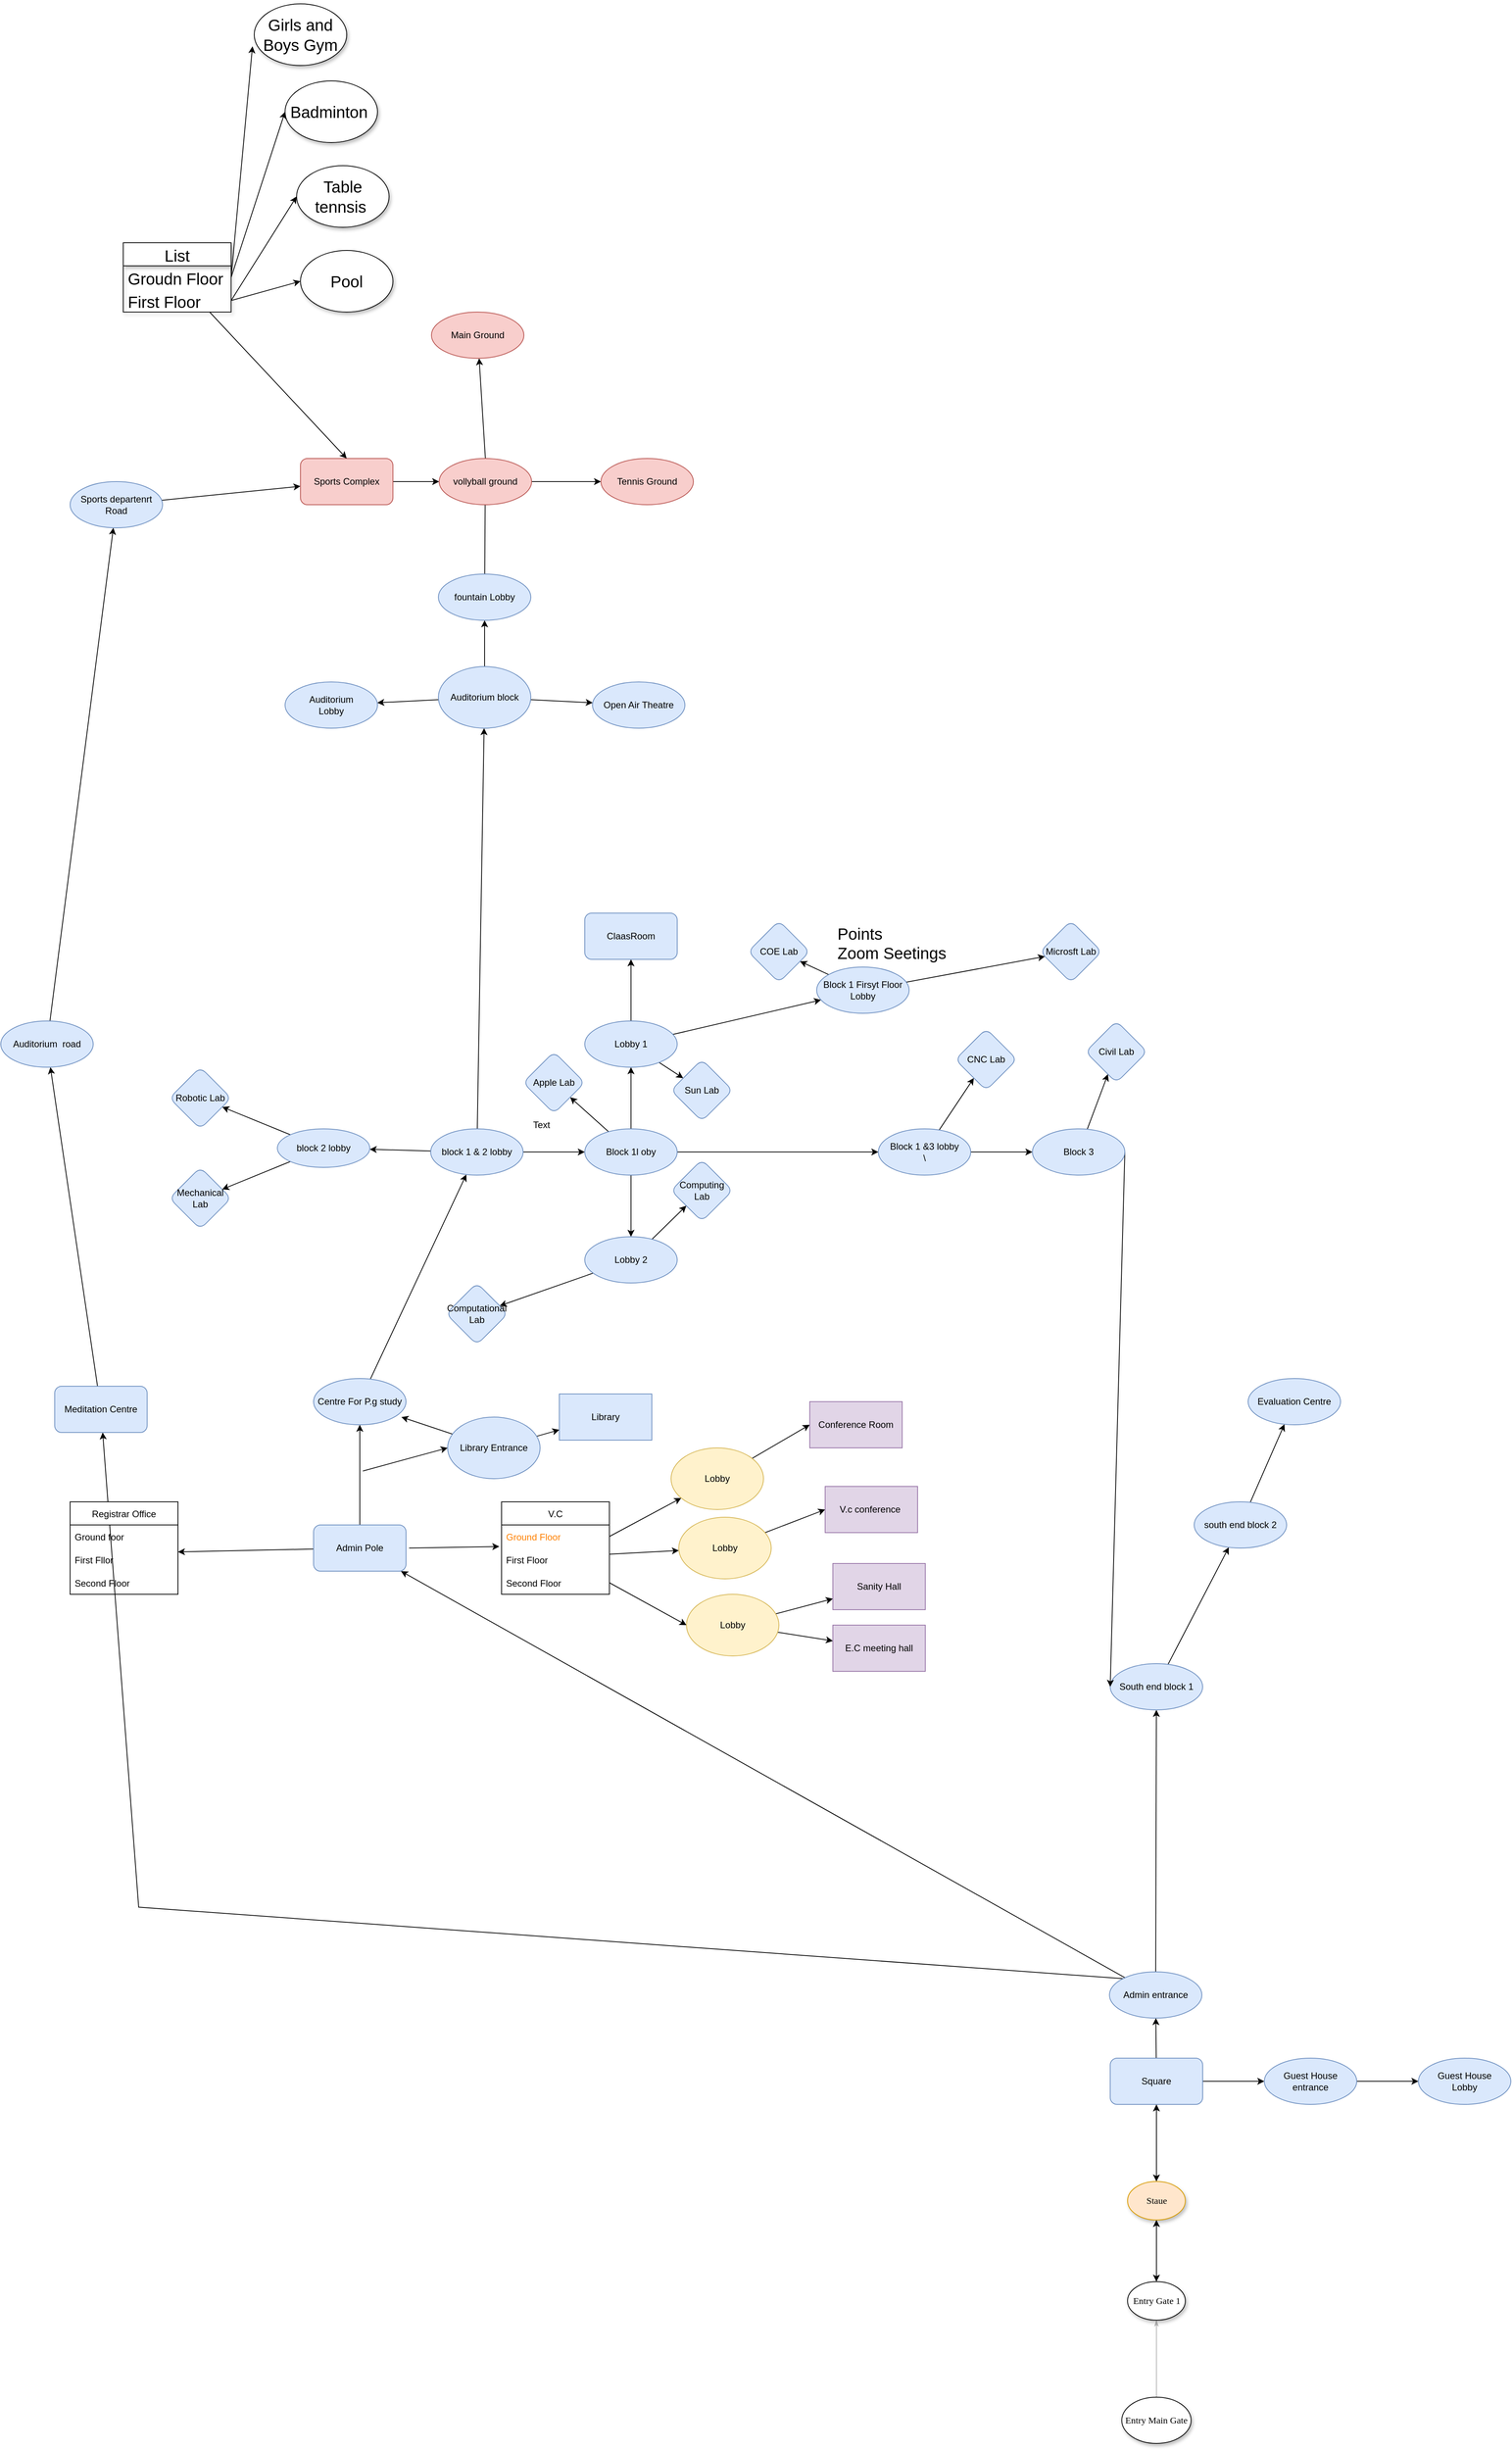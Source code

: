 <mxfile version="16.6.3" type="github">
  <diagram name="Page-1" id="42789a77-a242-8287-6e28-9cd8cfd52e62">
    <mxGraphModel dx="1276" dy="982" grid="1" gridSize="10" guides="1" tooltips="1" connect="1" arrows="1" fold="1" page="1" pageScale="1" pageWidth="4681" pageHeight="3300" background="none" math="0" shadow="0">
      <root>
        <mxCell id="0" />
        <mxCell id="1" parent="0" />
        <mxCell id="1ea317790d2ca983-12" style="edgeStyle=none;rounded=1;html=1;labelBackgroundColor=none;startArrow=none;startFill=0;startSize=5;endArrow=classicThin;endFill=1;endSize=5;jettySize=auto;orthogonalLoop=1;strokeColor=#B3B3B3;strokeWidth=1;fontFamily=Verdana;fontSize=12" parent="1" source="1ea317790d2ca983-1" target="1ea317790d2ca983-2" edge="1">
          <mxGeometry relative="1" as="geometry" />
        </mxCell>
        <mxCell id="1ea317790d2ca983-1" value="Entry Main Gate" style="ellipse;whiteSpace=wrap;html=1;rounded=0;shadow=1;comic=0;labelBackgroundColor=none;strokeWidth=1;fontFamily=Verdana;fontSize=12;align=center;" parent="1" vertex="1">
          <mxGeometry x="1536" y="3226" width="90" height="60" as="geometry" />
        </mxCell>
        <mxCell id="1ea317790d2ca983-2" value="&lt;span&gt;Entry Gate 1&lt;/span&gt;" style="ellipse;whiteSpace=wrap;html=1;rounded=0;shadow=1;comic=0;labelBackgroundColor=none;strokeWidth=1;fontFamily=Verdana;fontSize=12;align=center;" parent="1" vertex="1">
          <mxGeometry x="1543.5" y="3076" width="75" height="50" as="geometry" />
        </mxCell>
        <mxCell id="1ea317790d2ca983-6" value="&lt;span&gt;Staue&lt;/span&gt;" style="ellipse;whiteSpace=wrap;html=1;rounded=0;shadow=1;comic=0;labelBackgroundColor=none;strokeWidth=1;fontFamily=Verdana;fontSize=12;align=center;fillColor=#ffe6cc;strokeColor=#d79b00;" parent="1" vertex="1">
          <mxGeometry x="1543.5" y="2946" width="75" height="50" as="geometry" />
        </mxCell>
        <mxCell id="r8p-rTUP_P2dbKx-3tGq-9" value="" style="edgeStyle=none;rounded=0;orthogonalLoop=1;jettySize=auto;html=1;" edge="1" parent="1" source="r8p-rTUP_P2dbKx-3tGq-3" target="r8p-rTUP_P2dbKx-3tGq-8">
          <mxGeometry relative="1" as="geometry" />
        </mxCell>
        <mxCell id="r8p-rTUP_P2dbKx-3tGq-16" value="" style="edgeStyle=none;rounded=0;orthogonalLoop=1;jettySize=auto;html=1;" edge="1" parent="1" source="r8p-rTUP_P2dbKx-3tGq-3" target="r8p-rTUP_P2dbKx-3tGq-15">
          <mxGeometry relative="1" as="geometry" />
        </mxCell>
        <mxCell id="r8p-rTUP_P2dbKx-3tGq-3" value="Square" style="rounded=1;whiteSpace=wrap;html=1;fillColor=#dae8fc;strokeColor=#6c8ebf;" vertex="1" parent="1">
          <mxGeometry x="1521" y="2786" width="120" height="60" as="geometry" />
        </mxCell>
        <mxCell id="r8p-rTUP_P2dbKx-3tGq-11" value="" style="edgeStyle=none;rounded=0;orthogonalLoop=1;jettySize=auto;html=1;" edge="1" parent="1" source="r8p-rTUP_P2dbKx-3tGq-8" target="r8p-rTUP_P2dbKx-3tGq-10">
          <mxGeometry relative="1" as="geometry" />
        </mxCell>
        <mxCell id="r8p-rTUP_P2dbKx-3tGq-8" value="Guest House entrance" style="ellipse;whiteSpace=wrap;html=1;fillColor=#dae8fc;strokeColor=#6c8ebf;rounded=1;" vertex="1" parent="1">
          <mxGeometry x="1721" y="2786" width="120" height="60" as="geometry" />
        </mxCell>
        <mxCell id="r8p-rTUP_P2dbKx-3tGq-10" value="Guest House &lt;br&gt;Lobby" style="ellipse;whiteSpace=wrap;html=1;fillColor=#dae8fc;strokeColor=#6c8ebf;rounded=1;" vertex="1" parent="1">
          <mxGeometry x="1921" y="2786" width="120" height="60" as="geometry" />
        </mxCell>
        <mxCell id="r8p-rTUP_P2dbKx-3tGq-13" value="" style="endArrow=classic;startArrow=classic;html=1;rounded=0;entryX=0.5;entryY=1;entryDx=0;entryDy=0;exitX=0.5;exitY=0;exitDx=0;exitDy=0;" edge="1" parent="1" source="1ea317790d2ca983-6" target="r8p-rTUP_P2dbKx-3tGq-3">
          <mxGeometry width="50" height="50" relative="1" as="geometry">
            <mxPoint x="1626" y="3126" as="sourcePoint" />
            <mxPoint x="1676" y="3076" as="targetPoint" />
          </mxGeometry>
        </mxCell>
        <mxCell id="r8p-rTUP_P2dbKx-3tGq-14" value="" style="endArrow=classic;startArrow=classic;html=1;rounded=0;exitX=0.5;exitY=0;exitDx=0;exitDy=0;entryX=0.5;entryY=1;entryDx=0;entryDy=0;" edge="1" parent="1" source="1ea317790d2ca983-2" target="1ea317790d2ca983-6">
          <mxGeometry width="50" height="50" relative="1" as="geometry">
            <mxPoint x="1626" y="3236" as="sourcePoint" />
            <mxPoint x="1676" y="3186" as="targetPoint" />
          </mxGeometry>
        </mxCell>
        <mxCell id="r8p-rTUP_P2dbKx-3tGq-18" value="" style="edgeStyle=none;rounded=0;orthogonalLoop=1;jettySize=auto;html=1;" edge="1" parent="1" source="r8p-rTUP_P2dbKx-3tGq-15" target="r8p-rTUP_P2dbKx-3tGq-17">
          <mxGeometry relative="1" as="geometry" />
        </mxCell>
        <mxCell id="r8p-rTUP_P2dbKx-3tGq-82" value="" style="edgeStyle=none;rounded=0;orthogonalLoop=1;jettySize=auto;html=1;fontSize=21;fontColor=#000000;exitX=0;exitY=0;exitDx=0;exitDy=0;" edge="1" parent="1" source="r8p-rTUP_P2dbKx-3tGq-15" target="r8p-rTUP_P2dbKx-3tGq-81">
          <mxGeometry relative="1" as="geometry">
            <mxPoint x="519.435" y="2237.353" as="sourcePoint" />
            <Array as="points">
              <mxPoint x="260" y="2590" />
            </Array>
          </mxGeometry>
        </mxCell>
        <mxCell id="r8p-rTUP_P2dbKx-3tGq-107" value="" style="edgeStyle=none;rounded=0;orthogonalLoop=1;jettySize=auto;html=1;fontSize=21;fontColor=#000000;" edge="1" parent="1" source="r8p-rTUP_P2dbKx-3tGq-15" target="r8p-rTUP_P2dbKx-3tGq-106">
          <mxGeometry relative="1" as="geometry" />
        </mxCell>
        <mxCell id="r8p-rTUP_P2dbKx-3tGq-15" value="Admin entrance" style="ellipse;whiteSpace=wrap;html=1;fillColor=#dae8fc;strokeColor=#6c8ebf;rounded=1;" vertex="1" parent="1">
          <mxGeometry x="1520" y="2674" width="120" height="60" as="geometry" />
        </mxCell>
        <mxCell id="r8p-rTUP_P2dbKx-3tGq-52" style="edgeStyle=none;rounded=0;orthogonalLoop=1;jettySize=auto;html=1;entryX=1;entryY=0.167;entryDx=0;entryDy=0;entryPerimeter=0;fontColor=#000000;" edge="1" parent="1" source="r8p-rTUP_P2dbKx-3tGq-17" target="r8p-rTUP_P2dbKx-3tGq-32">
          <mxGeometry relative="1" as="geometry" />
        </mxCell>
        <mxCell id="r8p-rTUP_P2dbKx-3tGq-55" value="" style="edgeStyle=none;rounded=0;orthogonalLoop=1;jettySize=auto;html=1;fontColor=#000000;" edge="1" parent="1" source="r8p-rTUP_P2dbKx-3tGq-17" target="r8p-rTUP_P2dbKx-3tGq-54">
          <mxGeometry relative="1" as="geometry" />
        </mxCell>
        <mxCell id="r8p-rTUP_P2dbKx-3tGq-69" style="edgeStyle=none;rounded=0;orthogonalLoop=1;jettySize=auto;html=1;entryX=0;entryY=0.5;entryDx=0;entryDy=0;fontColor=#000000;" edge="1" parent="1" target="r8p-rTUP_P2dbKx-3tGq-68">
          <mxGeometry relative="1" as="geometry">
            <mxPoint x="551" y="2024" as="sourcePoint" />
          </mxGeometry>
        </mxCell>
        <mxCell id="r8p-rTUP_P2dbKx-3tGq-17" value="Admin Pole" style="whiteSpace=wrap;html=1;fillColor=#dae8fc;strokeColor=#6c8ebf;rounded=1;" vertex="1" parent="1">
          <mxGeometry x="487" y="2094" width="120" height="60" as="geometry" />
        </mxCell>
        <mxCell id="r8p-rTUP_P2dbKx-3tGq-21" value="V.C" style="swimlane;fontStyle=0;childLayout=stackLayout;horizontal=1;startSize=30;horizontalStack=0;resizeParent=1;resizeParentMax=0;resizeLast=0;collapsible=1;marginBottom=0;" vertex="1" parent="1">
          <mxGeometry x="731" y="2064" width="140" height="120" as="geometry" />
        </mxCell>
        <mxCell id="r8p-rTUP_P2dbKx-3tGq-22" value="Ground Floor" style="text;strokeColor=none;fillColor=none;align=left;verticalAlign=middle;spacingLeft=4;spacingRight=4;overflow=hidden;points=[[0,0.5],[1,0.5]];portConstraint=eastwest;rotatable=0;fontColor=#FF8000;" vertex="1" parent="r8p-rTUP_P2dbKx-3tGq-21">
          <mxGeometry y="30" width="140" height="30" as="geometry" />
        </mxCell>
        <mxCell id="r8p-rTUP_P2dbKx-3tGq-23" value="First Floor" style="text;strokeColor=none;fillColor=none;align=left;verticalAlign=middle;spacingLeft=4;spacingRight=4;overflow=hidden;points=[[0,0.5],[1,0.5]];portConstraint=eastwest;rotatable=0;" vertex="1" parent="r8p-rTUP_P2dbKx-3tGq-21">
          <mxGeometry y="60" width="140" height="30" as="geometry" />
        </mxCell>
        <mxCell id="r8p-rTUP_P2dbKx-3tGq-24" value="Second Floor" style="text;strokeColor=none;fillColor=none;align=left;verticalAlign=middle;spacingLeft=4;spacingRight=4;overflow=hidden;points=[[0,0.5],[1,0.5]];portConstraint=eastwest;rotatable=0;" vertex="1" parent="r8p-rTUP_P2dbKx-3tGq-21">
          <mxGeometry y="90" width="140" height="30" as="geometry" />
        </mxCell>
        <mxCell id="r8p-rTUP_P2dbKx-3tGq-25" value="" style="endArrow=classic;html=1;rounded=0;entryX=-0.021;entryY=-0.067;entryDx=0;entryDy=0;entryPerimeter=0;" edge="1" parent="1" target="r8p-rTUP_P2dbKx-3tGq-23">
          <mxGeometry width="50" height="50" relative="1" as="geometry">
            <mxPoint x="611" y="2124" as="sourcePoint" />
            <mxPoint x="721" y="2124" as="targetPoint" />
          </mxGeometry>
        </mxCell>
        <mxCell id="r8p-rTUP_P2dbKx-3tGq-30" value="Registrar Office" style="swimlane;fontStyle=0;childLayout=stackLayout;horizontal=1;startSize=30;horizontalStack=0;resizeParent=1;resizeParentMax=0;resizeLast=0;collapsible=1;marginBottom=0;" vertex="1" parent="1">
          <mxGeometry x="171" y="2064" width="140" height="120" as="geometry" />
        </mxCell>
        <mxCell id="r8p-rTUP_P2dbKx-3tGq-31" value="Ground foor" style="text;strokeColor=none;fillColor=none;align=left;verticalAlign=middle;spacingLeft=4;spacingRight=4;overflow=hidden;points=[[0,0.5],[1,0.5]];portConstraint=eastwest;rotatable=0;" vertex="1" parent="r8p-rTUP_P2dbKx-3tGq-30">
          <mxGeometry y="30" width="140" height="30" as="geometry" />
        </mxCell>
        <mxCell id="r8p-rTUP_P2dbKx-3tGq-32" value="First Fllor" style="text;strokeColor=none;fillColor=none;align=left;verticalAlign=middle;spacingLeft=4;spacingRight=4;overflow=hidden;points=[[0,0.5],[1,0.5]];portConstraint=eastwest;rotatable=0;" vertex="1" parent="r8p-rTUP_P2dbKx-3tGq-30">
          <mxGeometry y="60" width="140" height="30" as="geometry" />
        </mxCell>
        <mxCell id="r8p-rTUP_P2dbKx-3tGq-33" value="Second Floor" style="text;strokeColor=none;fillColor=none;align=left;verticalAlign=middle;spacingLeft=4;spacingRight=4;overflow=hidden;points=[[0,0.5],[1,0.5]];portConstraint=eastwest;rotatable=0;" vertex="1" parent="r8p-rTUP_P2dbKx-3tGq-30">
          <mxGeometry y="90" width="140" height="30" as="geometry" />
        </mxCell>
        <mxCell id="r8p-rTUP_P2dbKx-3tGq-37" style="edgeStyle=none;rounded=0;orthogonalLoop=1;jettySize=auto;html=1;fontColor=#FF8000;exitX=1;exitY=0.5;exitDx=0;exitDy=0;" edge="1" parent="1" source="r8p-rTUP_P2dbKx-3tGq-22" target="r8p-rTUP_P2dbKx-3tGq-38">
          <mxGeometry relative="1" as="geometry">
            <mxPoint x="981" y="2104" as="targetPoint" />
          </mxGeometry>
        </mxCell>
        <mxCell id="r8p-rTUP_P2dbKx-3tGq-49" value="" style="edgeStyle=none;rounded=0;orthogonalLoop=1;jettySize=auto;html=1;fontColor=#000000;entryX=0;entryY=0.5;entryDx=0;entryDy=0;" edge="1" parent="1" source="r8p-rTUP_P2dbKx-3tGq-38" target="r8p-rTUP_P2dbKx-3tGq-48">
          <mxGeometry relative="1" as="geometry" />
        </mxCell>
        <mxCell id="r8p-rTUP_P2dbKx-3tGq-38" value="&lt;font color=&quot;#000000&quot;&gt;Lobby&lt;/font&gt;" style="ellipse;whiteSpace=wrap;html=1;fillColor=#fff2cc;strokeColor=#d6b656;" vertex="1" parent="1">
          <mxGeometry x="951" y="1994" width="120" height="80" as="geometry" />
        </mxCell>
        <mxCell id="r8p-rTUP_P2dbKx-3tGq-39" style="edgeStyle=none;rounded=0;orthogonalLoop=1;jettySize=auto;html=1;fontColor=#FF8000;exitX=1;exitY=0.267;exitDx=0;exitDy=0;exitPerimeter=0;" edge="1" parent="1" source="r8p-rTUP_P2dbKx-3tGq-23" target="r8p-rTUP_P2dbKx-3tGq-40">
          <mxGeometry relative="1" as="geometry">
            <mxPoint x="961" y="2132" as="targetPoint" />
          </mxGeometry>
        </mxCell>
        <mxCell id="r8p-rTUP_P2dbKx-3tGq-51" value="" style="edgeStyle=none;rounded=0;orthogonalLoop=1;jettySize=auto;html=1;fontColor=#000000;entryX=0;entryY=0.5;entryDx=0;entryDy=0;" edge="1" parent="1" source="r8p-rTUP_P2dbKx-3tGq-40" target="r8p-rTUP_P2dbKx-3tGq-50">
          <mxGeometry relative="1" as="geometry" />
        </mxCell>
        <mxCell id="r8p-rTUP_P2dbKx-3tGq-40" value="Lobby" style="ellipse;whiteSpace=wrap;html=1;fillColor=#fff2cc;strokeColor=#d6b656;" vertex="1" parent="1">
          <mxGeometry x="961" y="2084" width="120" height="80" as="geometry" />
        </mxCell>
        <mxCell id="r8p-rTUP_P2dbKx-3tGq-41" style="edgeStyle=none;rounded=0;orthogonalLoop=1;jettySize=auto;html=1;fontColor=#000000;exitX=1;exitY=0.5;exitDx=0;exitDy=0;entryX=0;entryY=0.5;entryDx=0;entryDy=0;" edge="1" parent="1" source="r8p-rTUP_P2dbKx-3tGq-24" target="r8p-rTUP_P2dbKx-3tGq-42">
          <mxGeometry relative="1" as="geometry">
            <mxPoint x="961" y="2224" as="targetPoint" />
          </mxGeometry>
        </mxCell>
        <mxCell id="r8p-rTUP_P2dbKx-3tGq-43" style="edgeStyle=none;rounded=0;orthogonalLoop=1;jettySize=auto;html=1;fontColor=#000000;" edge="1" parent="1" source="r8p-rTUP_P2dbKx-3tGq-42">
          <mxGeometry relative="1" as="geometry">
            <mxPoint x="971" y="2224" as="targetPoint" />
          </mxGeometry>
        </mxCell>
        <mxCell id="r8p-rTUP_P2dbKx-3tGq-45" value="" style="edgeStyle=none;rounded=0;orthogonalLoop=1;jettySize=auto;html=1;fontColor=#000000;" edge="1" parent="1" source="r8p-rTUP_P2dbKx-3tGq-42" target="r8p-rTUP_P2dbKx-3tGq-44">
          <mxGeometry relative="1" as="geometry" />
        </mxCell>
        <mxCell id="r8p-rTUP_P2dbKx-3tGq-47" value="" style="edgeStyle=none;rounded=0;orthogonalLoop=1;jettySize=auto;html=1;fontColor=#000000;" edge="1" parent="1" source="r8p-rTUP_P2dbKx-3tGq-42" target="r8p-rTUP_P2dbKx-3tGq-46">
          <mxGeometry relative="1" as="geometry" />
        </mxCell>
        <mxCell id="r8p-rTUP_P2dbKx-3tGq-42" value="Lobby" style="ellipse;whiteSpace=wrap;html=1;fillColor=#fff2cc;strokeColor=#d6b656;" vertex="1" parent="1">
          <mxGeometry x="971" y="2184" width="120" height="80" as="geometry" />
        </mxCell>
        <mxCell id="r8p-rTUP_P2dbKx-3tGq-44" value="Sanity Hall" style="whiteSpace=wrap;html=1;fillColor=#e1d5e7;strokeColor=#9673a6;" vertex="1" parent="1">
          <mxGeometry x="1161" y="2144" width="120" height="60" as="geometry" />
        </mxCell>
        <mxCell id="r8p-rTUP_P2dbKx-3tGq-46" value="E.C meeting hall" style="whiteSpace=wrap;html=1;fillColor=#e1d5e7;strokeColor=#9673a6;" vertex="1" parent="1">
          <mxGeometry x="1161" y="2224" width="120" height="60" as="geometry" />
        </mxCell>
        <mxCell id="r8p-rTUP_P2dbKx-3tGq-48" value="&lt;font color=&quot;#000000&quot;&gt;Conference Room&lt;/font&gt;" style="whiteSpace=wrap;html=1;fillColor=#e1d5e7;strokeColor=#9673a6;" vertex="1" parent="1">
          <mxGeometry x="1131" y="1934" width="120" height="60" as="geometry" />
        </mxCell>
        <mxCell id="r8p-rTUP_P2dbKx-3tGq-50" value="V.c conference&amp;nbsp;" style="whiteSpace=wrap;html=1;fillColor=#e1d5e7;strokeColor=#9673a6;" vertex="1" parent="1">
          <mxGeometry x="1151" y="2044" width="120" height="60" as="geometry" />
        </mxCell>
        <mxCell id="r8p-rTUP_P2dbKx-3tGq-57" value="" style="edgeStyle=none;rounded=0;orthogonalLoop=1;jettySize=auto;html=1;fontColor=#000000;" edge="1" parent="1" source="r8p-rTUP_P2dbKx-3tGq-54" target="r8p-rTUP_P2dbKx-3tGq-56">
          <mxGeometry relative="1" as="geometry" />
        </mxCell>
        <mxCell id="r8p-rTUP_P2dbKx-3tGq-54" value="Centre For P.g study" style="ellipse;whiteSpace=wrap;html=1;fillColor=#dae8fc;strokeColor=#6c8ebf;rounded=1;" vertex="1" parent="1">
          <mxGeometry x="487" y="1904" width="120" height="60" as="geometry" />
        </mxCell>
        <mxCell id="r8p-rTUP_P2dbKx-3tGq-59" value="" style="edgeStyle=none;rounded=0;orthogonalLoop=1;jettySize=auto;html=1;fontColor=#000000;" edge="1" parent="1" source="r8p-rTUP_P2dbKx-3tGq-56" target="r8p-rTUP_P2dbKx-3tGq-58">
          <mxGeometry relative="1" as="geometry" />
        </mxCell>
        <mxCell id="r8p-rTUP_P2dbKx-3tGq-61" value="" style="edgeStyle=none;rounded=0;orthogonalLoop=1;jettySize=auto;html=1;fontColor=#000000;" edge="1" parent="1" source="r8p-rTUP_P2dbKx-3tGq-56" target="r8p-rTUP_P2dbKx-3tGq-60">
          <mxGeometry relative="1" as="geometry" />
        </mxCell>
        <mxCell id="r8p-rTUP_P2dbKx-3tGq-78" value="" style="edgeStyle=none;rounded=0;orthogonalLoop=1;jettySize=auto;html=1;fontSize=21;fontColor=#000000;" edge="1" parent="1" source="r8p-rTUP_P2dbKx-3tGq-56" target="r8p-rTUP_P2dbKx-3tGq-77">
          <mxGeometry relative="1" as="geometry" />
        </mxCell>
        <mxCell id="r8p-rTUP_P2dbKx-3tGq-56" value="block 1 &amp;amp; 2 lobby" style="ellipse;whiteSpace=wrap;html=1;fillColor=#dae8fc;strokeColor=#6c8ebf;rounded=1;" vertex="1" parent="1">
          <mxGeometry x="639" y="1580" width="120" height="60" as="geometry" />
        </mxCell>
        <mxCell id="r8p-rTUP_P2dbKx-3tGq-63" value="" style="edgeStyle=none;rounded=0;orthogonalLoop=1;jettySize=auto;html=1;fontColor=#000000;" edge="1" parent="1" source="r8p-rTUP_P2dbKx-3tGq-58" target="r8p-rTUP_P2dbKx-3tGq-62">
          <mxGeometry relative="1" as="geometry" />
        </mxCell>
        <mxCell id="r8p-rTUP_P2dbKx-3tGq-65" value="" style="edgeStyle=none;rounded=0;orthogonalLoop=1;jettySize=auto;html=1;fontColor=#000000;" edge="1" parent="1" source="r8p-rTUP_P2dbKx-3tGq-58" target="r8p-rTUP_P2dbKx-3tGq-64">
          <mxGeometry relative="1" as="geometry" />
        </mxCell>
        <mxCell id="r8p-rTUP_P2dbKx-3tGq-67" value="" style="edgeStyle=none;rounded=0;orthogonalLoop=1;jettySize=auto;html=1;fontColor=#000000;" edge="1" parent="1" source="r8p-rTUP_P2dbKx-3tGq-58" target="r8p-rTUP_P2dbKx-3tGq-66">
          <mxGeometry relative="1" as="geometry" />
        </mxCell>
        <mxCell id="r8p-rTUP_P2dbKx-3tGq-58" value="Auditorium block" style="ellipse;whiteSpace=wrap;html=1;fillColor=#dae8fc;strokeColor=#6c8ebf;rounded=1;" vertex="1" parent="1">
          <mxGeometry x="649" y="980" width="120" height="80" as="geometry" />
        </mxCell>
        <mxCell id="r8p-rTUP_P2dbKx-3tGq-119" value="" style="edgeStyle=none;rounded=0;orthogonalLoop=1;jettySize=auto;html=1;fontSize=21;fontColor=#000000;" edge="1" parent="1" source="r8p-rTUP_P2dbKx-3tGq-60" target="r8p-rTUP_P2dbKx-3tGq-118">
          <mxGeometry relative="1" as="geometry" />
        </mxCell>
        <mxCell id="r8p-rTUP_P2dbKx-3tGq-144" value="" style="edgeStyle=none;rounded=0;orthogonalLoop=1;jettySize=auto;html=1;fontSize=21;fontColor=#000000;" edge="1" parent="1" source="r8p-rTUP_P2dbKx-3tGq-60" target="r8p-rTUP_P2dbKx-3tGq-143">
          <mxGeometry relative="1" as="geometry" />
        </mxCell>
        <mxCell id="r8p-rTUP_P2dbKx-3tGq-146" value="" style="edgeStyle=none;rounded=0;orthogonalLoop=1;jettySize=auto;html=1;fontSize=21;fontColor=#000000;" edge="1" parent="1" source="r8p-rTUP_P2dbKx-3tGq-60" target="r8p-rTUP_P2dbKx-3tGq-145">
          <mxGeometry relative="1" as="geometry" />
        </mxCell>
        <mxCell id="r8p-rTUP_P2dbKx-3tGq-148" value="" style="edgeStyle=none;rounded=0;orthogonalLoop=1;jettySize=auto;html=1;fontSize=21;fontColor=#000000;" edge="1" parent="1" source="r8p-rTUP_P2dbKx-3tGq-60" target="r8p-rTUP_P2dbKx-3tGq-147">
          <mxGeometry relative="1" as="geometry" />
        </mxCell>
        <mxCell id="r8p-rTUP_P2dbKx-3tGq-60" value="Block 1l oby" style="ellipse;whiteSpace=wrap;html=1;fillColor=#dae8fc;strokeColor=#6c8ebf;rounded=1;" vertex="1" parent="1">
          <mxGeometry x="839" y="1580" width="120" height="60" as="geometry" />
        </mxCell>
        <mxCell id="r8p-rTUP_P2dbKx-3tGq-117" style="edgeStyle=none;rounded=0;orthogonalLoop=1;jettySize=auto;html=1;fontSize=21;fontColor=#000000;" edge="1" parent="1" source="r8p-rTUP_P2dbKx-3tGq-62">
          <mxGeometry relative="1" as="geometry">
            <mxPoint x="710" y="720" as="targetPoint" />
          </mxGeometry>
        </mxCell>
        <mxCell id="r8p-rTUP_P2dbKx-3tGq-62" value="fountain Lobby" style="ellipse;whiteSpace=wrap;html=1;fillColor=#dae8fc;strokeColor=#6c8ebf;rounded=1;" vertex="1" parent="1">
          <mxGeometry x="649" y="860" width="120" height="60" as="geometry" />
        </mxCell>
        <mxCell id="r8p-rTUP_P2dbKx-3tGq-64" value="Open Air Theatre" style="ellipse;whiteSpace=wrap;html=1;fillColor=#dae8fc;strokeColor=#6c8ebf;rounded=1;" vertex="1" parent="1">
          <mxGeometry x="849" y="1000" width="120" height="60" as="geometry" />
        </mxCell>
        <mxCell id="r8p-rTUP_P2dbKx-3tGq-66" value="Auditorium&lt;br&gt;Lobby" style="ellipse;whiteSpace=wrap;html=1;fillColor=#dae8fc;strokeColor=#6c8ebf;rounded=1;" vertex="1" parent="1">
          <mxGeometry x="450" y="1000" width="120" height="60" as="geometry" />
        </mxCell>
        <mxCell id="r8p-rTUP_P2dbKx-3tGq-70" style="edgeStyle=none;rounded=0;orthogonalLoop=1;jettySize=auto;html=1;fontColor=#000000;" edge="1" parent="1" source="r8p-rTUP_P2dbKx-3tGq-68">
          <mxGeometry relative="1" as="geometry">
            <mxPoint x="601" y="1954" as="targetPoint" />
          </mxGeometry>
        </mxCell>
        <mxCell id="r8p-rTUP_P2dbKx-3tGq-72" value="" style="edgeStyle=none;rounded=0;orthogonalLoop=1;jettySize=auto;html=1;fontColor=#000000;" edge="1" parent="1" source="r8p-rTUP_P2dbKx-3tGq-68" target="r8p-rTUP_P2dbKx-3tGq-71">
          <mxGeometry relative="1" as="geometry" />
        </mxCell>
        <mxCell id="r8p-rTUP_P2dbKx-3tGq-68" value="Library Entrance" style="ellipse;whiteSpace=wrap;html=1;fillColor=#dae8fc;strokeColor=#6c8ebf;" vertex="1" parent="1">
          <mxGeometry x="661" y="1954" width="120" height="80" as="geometry" />
        </mxCell>
        <mxCell id="r8p-rTUP_P2dbKx-3tGq-71" value="Library" style="whiteSpace=wrap;html=1;fillColor=#dae8fc;strokeColor=#6c8ebf;" vertex="1" parent="1">
          <mxGeometry x="806" y="1924" width="120" height="60" as="geometry" />
        </mxCell>
        <mxCell id="r8p-rTUP_P2dbKx-3tGq-73" value="Text" style="text;html=1;strokeColor=none;fillColor=none;align=center;verticalAlign=middle;whiteSpace=wrap;rounded=0;fontColor=#000000;" vertex="1" parent="1">
          <mxGeometry x="753" y="1560" width="60" height="30" as="geometry" />
        </mxCell>
        <mxCell id="r8p-rTUP_P2dbKx-3tGq-76" value="Points&#xa;Zoom Seetings&#xa;" style="text;strokeColor=none;fillColor=none;align=left;verticalAlign=middle;spacingLeft=4;spacingRight=4;overflow=hidden;points=[[0,0.5],[1,0.5]];portConstraint=eastwest;rotatable=0;fontSize=21;fontColor=#000000;rounded=0;shadow=1;" vertex="1" parent="1">
          <mxGeometry x="1161" y="1250" width="260" height="200" as="geometry" />
        </mxCell>
        <mxCell id="r8p-rTUP_P2dbKx-3tGq-140" value="" style="edgeStyle=none;rounded=0;orthogonalLoop=1;jettySize=auto;html=1;fontSize=21;fontColor=#000000;" edge="1" parent="1" source="r8p-rTUP_P2dbKx-3tGq-77" target="r8p-rTUP_P2dbKx-3tGq-139">
          <mxGeometry relative="1" as="geometry" />
        </mxCell>
        <mxCell id="r8p-rTUP_P2dbKx-3tGq-142" value="" style="edgeStyle=none;rounded=0;orthogonalLoop=1;jettySize=auto;html=1;fontSize=21;fontColor=#000000;" edge="1" parent="1" source="r8p-rTUP_P2dbKx-3tGq-77" target="r8p-rTUP_P2dbKx-3tGq-141">
          <mxGeometry relative="1" as="geometry" />
        </mxCell>
        <mxCell id="r8p-rTUP_P2dbKx-3tGq-77" value="block 2 lobby" style="ellipse;whiteSpace=wrap;html=1;fillColor=#dae8fc;strokeColor=#6c8ebf;rounded=1;" vertex="1" parent="1">
          <mxGeometry x="440" y="1580" width="120" height="50" as="geometry" />
        </mxCell>
        <mxCell id="r8p-rTUP_P2dbKx-3tGq-84" value="" style="edgeStyle=none;rounded=0;orthogonalLoop=1;jettySize=auto;html=1;fontSize=21;fontColor=#000000;" edge="1" parent="1" source="r8p-rTUP_P2dbKx-3tGq-81" target="r8p-rTUP_P2dbKx-3tGq-83">
          <mxGeometry relative="1" as="geometry" />
        </mxCell>
        <mxCell id="r8p-rTUP_P2dbKx-3tGq-81" value="Meditation Centre" style="whiteSpace=wrap;html=1;fillColor=#dae8fc;strokeColor=#6c8ebf;rounded=1;" vertex="1" parent="1">
          <mxGeometry x="151" y="1914" width="120" height="60" as="geometry" />
        </mxCell>
        <mxCell id="r8p-rTUP_P2dbKx-3tGq-86" value="" style="edgeStyle=none;rounded=0;orthogonalLoop=1;jettySize=auto;html=1;fontSize=21;fontColor=#000000;" edge="1" parent="1" source="r8p-rTUP_P2dbKx-3tGq-83" target="r8p-rTUP_P2dbKx-3tGq-85">
          <mxGeometry relative="1" as="geometry" />
        </mxCell>
        <mxCell id="r8p-rTUP_P2dbKx-3tGq-83" value="Auditorium&amp;nbsp; road&lt;br&gt;" style="ellipse;whiteSpace=wrap;html=1;fillColor=#dae8fc;strokeColor=#6c8ebf;rounded=1;" vertex="1" parent="1">
          <mxGeometry x="81" y="1440" width="120" height="60" as="geometry" />
        </mxCell>
        <mxCell id="r8p-rTUP_P2dbKx-3tGq-88" value="" style="edgeStyle=none;rounded=0;orthogonalLoop=1;jettySize=auto;html=1;fontSize=21;fontColor=#000000;" edge="1" parent="1" source="r8p-rTUP_P2dbKx-3tGq-85" target="r8p-rTUP_P2dbKx-3tGq-87">
          <mxGeometry relative="1" as="geometry" />
        </mxCell>
        <mxCell id="r8p-rTUP_P2dbKx-3tGq-85" value="Sports departenrt Road" style="ellipse;whiteSpace=wrap;html=1;fillColor=#dae8fc;strokeColor=#6c8ebf;rounded=1;" vertex="1" parent="1">
          <mxGeometry x="171" y="740" width="120" height="60" as="geometry" />
        </mxCell>
        <mxCell id="r8p-rTUP_P2dbKx-3tGq-112" value="" style="edgeStyle=none;rounded=0;orthogonalLoop=1;jettySize=auto;html=1;fontSize=21;fontColor=#000000;exitX=0.5;exitY=0;exitDx=0;exitDy=0;" edge="1" parent="1" source="r8p-rTUP_P2dbKx-3tGq-113" target="r8p-rTUP_P2dbKx-3tGq-111">
          <mxGeometry relative="1" as="geometry" />
        </mxCell>
        <mxCell id="r8p-rTUP_P2dbKx-3tGq-114" value="" style="edgeStyle=none;rounded=0;orthogonalLoop=1;jettySize=auto;html=1;fontSize=21;fontColor=#000000;" edge="1" parent="1" source="r8p-rTUP_P2dbKx-3tGq-87" target="r8p-rTUP_P2dbKx-3tGq-113">
          <mxGeometry relative="1" as="geometry" />
        </mxCell>
        <mxCell id="r8p-rTUP_P2dbKx-3tGq-87" value="Sports Complex" style="whiteSpace=wrap;html=1;fillColor=#f8cecc;strokeColor=#b85450;rounded=1;" vertex="1" parent="1">
          <mxGeometry x="470" y="710" width="120" height="60" as="geometry" />
        </mxCell>
        <mxCell id="r8p-rTUP_P2dbKx-3tGq-93" style="edgeStyle=none;rounded=0;orthogonalLoop=1;jettySize=auto;html=1;fontSize=21;fontColor=#000000;entryX=0.5;entryY=0;entryDx=0;entryDy=0;" edge="1" parent="1" source="r8p-rTUP_P2dbKx-3tGq-89" target="r8p-rTUP_P2dbKx-3tGq-87">
          <mxGeometry relative="1" as="geometry">
            <mxPoint x="420" y="730" as="targetPoint" />
          </mxGeometry>
        </mxCell>
        <mxCell id="r8p-rTUP_P2dbKx-3tGq-89" value="List" style="swimlane;fontStyle=0;childLayout=stackLayout;horizontal=1;startSize=30;horizontalStack=0;resizeParent=1;resizeParentMax=0;resizeLast=0;collapsible=1;marginBottom=0;rounded=0;shadow=1;fontSize=21;fontColor=#000000;" vertex="1" parent="1">
          <mxGeometry x="240" y="430" width="140" height="90" as="geometry" />
        </mxCell>
        <mxCell id="r8p-rTUP_P2dbKx-3tGq-90" value="Groudn Floor" style="text;strokeColor=none;fillColor=none;align=left;verticalAlign=middle;spacingLeft=4;spacingRight=4;overflow=hidden;points=[[0,0.5],[1,0.5]];portConstraint=eastwest;rotatable=0;rounded=0;shadow=1;fontSize=21;fontColor=#000000;" vertex="1" parent="r8p-rTUP_P2dbKx-3tGq-89">
          <mxGeometry y="30" width="140" height="30" as="geometry" />
        </mxCell>
        <mxCell id="r8p-rTUP_P2dbKx-3tGq-91" value="First Floor" style="text;strokeColor=none;fillColor=none;align=left;verticalAlign=middle;spacingLeft=4;spacingRight=4;overflow=hidden;points=[[0,0.5],[1,0.5]];portConstraint=eastwest;rotatable=0;rounded=0;shadow=1;fontSize=21;fontColor=#000000;" vertex="1" parent="r8p-rTUP_P2dbKx-3tGq-89">
          <mxGeometry y="60" width="140" height="30" as="geometry" />
        </mxCell>
        <mxCell id="r8p-rTUP_P2dbKx-3tGq-95" value="Girls and Boys Gym" style="ellipse;whiteSpace=wrap;html=1;rounded=0;shadow=1;fontSize=21;fontColor=#000000;" vertex="1" parent="1">
          <mxGeometry x="410" y="120" width="120" height="80" as="geometry" />
        </mxCell>
        <mxCell id="r8p-rTUP_P2dbKx-3tGq-97" value="Badminton&amp;nbsp;" style="ellipse;whiteSpace=wrap;html=1;rounded=0;shadow=1;fontSize=21;fontColor=#000000;" vertex="1" parent="1">
          <mxGeometry x="450" y="220" width="120" height="80" as="geometry" />
        </mxCell>
        <mxCell id="r8p-rTUP_P2dbKx-3tGq-98" style="edgeStyle=none;rounded=0;orthogonalLoop=1;jettySize=auto;html=1;exitX=1;exitY=0.5;exitDx=0;exitDy=0;entryX=-0.019;entryY=0.689;entryDx=0;entryDy=0;entryPerimeter=0;fontSize=21;fontColor=#000000;" edge="1" parent="1" source="r8p-rTUP_P2dbKx-3tGq-90" target="r8p-rTUP_P2dbKx-3tGq-95">
          <mxGeometry relative="1" as="geometry" />
        </mxCell>
        <mxCell id="r8p-rTUP_P2dbKx-3tGq-99" style="edgeStyle=none;rounded=0;orthogonalLoop=1;jettySize=auto;html=1;exitX=1;exitY=0.5;exitDx=0;exitDy=0;entryX=0;entryY=0.5;entryDx=0;entryDy=0;fontSize=21;fontColor=#000000;" edge="1" parent="1" source="r8p-rTUP_P2dbKx-3tGq-90" target="r8p-rTUP_P2dbKx-3tGq-97">
          <mxGeometry relative="1" as="geometry" />
        </mxCell>
        <mxCell id="r8p-rTUP_P2dbKx-3tGq-100" value="Table tennsis&amp;nbsp;" style="ellipse;whiteSpace=wrap;html=1;rounded=0;shadow=1;fontSize=21;fontColor=#000000;" vertex="1" parent="1">
          <mxGeometry x="465" y="330" width="120" height="80" as="geometry" />
        </mxCell>
        <mxCell id="r8p-rTUP_P2dbKx-3tGq-101" style="edgeStyle=none;rounded=0;orthogonalLoop=1;jettySize=auto;html=1;entryX=0;entryY=0.5;entryDx=0;entryDy=0;fontSize=21;fontColor=#000000;" edge="1" parent="1" target="r8p-rTUP_P2dbKx-3tGq-100">
          <mxGeometry relative="1" as="geometry">
            <mxPoint x="380" y="505" as="sourcePoint" />
          </mxGeometry>
        </mxCell>
        <mxCell id="r8p-rTUP_P2dbKx-3tGq-102" value="Pool" style="ellipse;whiteSpace=wrap;html=1;rounded=0;shadow=1;fontSize=21;fontColor=#000000;" vertex="1" parent="1">
          <mxGeometry x="470" y="440" width="120" height="80" as="geometry" />
        </mxCell>
        <mxCell id="r8p-rTUP_P2dbKx-3tGq-103" style="edgeStyle=none;rounded=0;orthogonalLoop=1;jettySize=auto;html=1;exitX=1;exitY=0.5;exitDx=0;exitDy=0;entryX=0;entryY=0.5;entryDx=0;entryDy=0;fontSize=21;fontColor=#000000;" edge="1" parent="1" source="r8p-rTUP_P2dbKx-3tGq-91" target="r8p-rTUP_P2dbKx-3tGq-102">
          <mxGeometry relative="1" as="geometry" />
        </mxCell>
        <mxCell id="r8p-rTUP_P2dbKx-3tGq-109" value="" style="edgeStyle=none;rounded=0;orthogonalLoop=1;jettySize=auto;html=1;fontSize=21;fontColor=#000000;" edge="1" parent="1" source="r8p-rTUP_P2dbKx-3tGq-106" target="r8p-rTUP_P2dbKx-3tGq-108">
          <mxGeometry relative="1" as="geometry" />
        </mxCell>
        <mxCell id="r8p-rTUP_P2dbKx-3tGq-106" value="South end block 1" style="ellipse;whiteSpace=wrap;html=1;fillColor=#dae8fc;strokeColor=#6c8ebf;rounded=1;" vertex="1" parent="1">
          <mxGeometry x="1521" y="2274" width="120" height="60" as="geometry" />
        </mxCell>
        <mxCell id="r8p-rTUP_P2dbKx-3tGq-130" value="" style="edgeStyle=none;rounded=0;orthogonalLoop=1;jettySize=auto;html=1;fontSize=21;fontColor=#000000;" edge="1" parent="1" source="r8p-rTUP_P2dbKx-3tGq-108" target="r8p-rTUP_P2dbKx-3tGq-129">
          <mxGeometry relative="1" as="geometry" />
        </mxCell>
        <mxCell id="r8p-rTUP_P2dbKx-3tGq-108" value="south end block 2" style="ellipse;whiteSpace=wrap;html=1;fillColor=#dae8fc;strokeColor=#6c8ebf;rounded=1;" vertex="1" parent="1">
          <mxGeometry x="1630" y="2064" width="120" height="60" as="geometry" />
        </mxCell>
        <mxCell id="r8p-rTUP_P2dbKx-3tGq-111" value="Main Ground" style="ellipse;whiteSpace=wrap;html=1;fillColor=#f8cecc;strokeColor=#b85450;rounded=1;" vertex="1" parent="1">
          <mxGeometry x="640" y="520" width="120" height="60" as="geometry" />
        </mxCell>
        <mxCell id="r8p-rTUP_P2dbKx-3tGq-116" value="" style="edgeStyle=none;rounded=0;orthogonalLoop=1;jettySize=auto;html=1;fontSize=21;fontColor=#000000;" edge="1" parent="1" source="r8p-rTUP_P2dbKx-3tGq-113" target="r8p-rTUP_P2dbKx-3tGq-115">
          <mxGeometry relative="1" as="geometry" />
        </mxCell>
        <mxCell id="r8p-rTUP_P2dbKx-3tGq-113" value="vollyball ground" style="ellipse;whiteSpace=wrap;html=1;fillColor=#f8cecc;strokeColor=#b85450;rounded=1;" vertex="1" parent="1">
          <mxGeometry x="650" y="710" width="120" height="60" as="geometry" />
        </mxCell>
        <mxCell id="r8p-rTUP_P2dbKx-3tGq-115" value="Tennis Ground" style="ellipse;whiteSpace=wrap;html=1;fillColor=#f8cecc;strokeColor=#b85450;rounded=1;" vertex="1" parent="1">
          <mxGeometry x="860" y="710" width="120" height="60" as="geometry" />
        </mxCell>
        <mxCell id="r8p-rTUP_P2dbKx-3tGq-125" value="" style="edgeStyle=none;rounded=0;orthogonalLoop=1;jettySize=auto;html=1;fontSize=21;fontColor=#000000;" edge="1" parent="1" source="r8p-rTUP_P2dbKx-3tGq-118" target="r8p-rTUP_P2dbKx-3tGq-124">
          <mxGeometry relative="1" as="geometry" />
        </mxCell>
        <mxCell id="r8p-rTUP_P2dbKx-3tGq-128" value="" style="edgeStyle=none;rounded=0;orthogonalLoop=1;jettySize=auto;html=1;fontSize=21;fontColor=#000000;" edge="1" parent="1" source="r8p-rTUP_P2dbKx-3tGq-118" target="r8p-rTUP_P2dbKx-3tGq-127">
          <mxGeometry relative="1" as="geometry" />
        </mxCell>
        <mxCell id="r8p-rTUP_P2dbKx-3tGq-118" value="Block 1 &amp;amp;3 lobby&lt;br&gt;\" style="ellipse;whiteSpace=wrap;html=1;fillColor=#dae8fc;strokeColor=#6c8ebf;rounded=1;" vertex="1" parent="1">
          <mxGeometry x="1220" y="1580" width="120" height="60" as="geometry" />
        </mxCell>
        <mxCell id="r8p-rTUP_P2dbKx-3tGq-132" value="" style="edgeStyle=none;rounded=0;orthogonalLoop=1;jettySize=auto;html=1;fontSize=21;fontColor=#000000;" edge="1" parent="1" source="r8p-rTUP_P2dbKx-3tGq-124" target="r8p-rTUP_P2dbKx-3tGq-131">
          <mxGeometry relative="1" as="geometry" />
        </mxCell>
        <mxCell id="r8p-rTUP_P2dbKx-3tGq-133" style="edgeStyle=none;rounded=0;orthogonalLoop=1;jettySize=auto;html=1;exitX=1;exitY=0.5;exitDx=0;exitDy=0;entryX=0;entryY=0.5;entryDx=0;entryDy=0;fontSize=21;fontColor=#000000;" edge="1" parent="1" source="r8p-rTUP_P2dbKx-3tGq-124" target="r8p-rTUP_P2dbKx-3tGq-106">
          <mxGeometry relative="1" as="geometry" />
        </mxCell>
        <mxCell id="r8p-rTUP_P2dbKx-3tGq-124" value="Block 3" style="ellipse;whiteSpace=wrap;html=1;fillColor=#dae8fc;strokeColor=#6c8ebf;rounded=1;" vertex="1" parent="1">
          <mxGeometry x="1420" y="1580" width="120" height="60" as="geometry" />
        </mxCell>
        <mxCell id="r8p-rTUP_P2dbKx-3tGq-127" value="CNC Lab" style="rhombus;whiteSpace=wrap;html=1;fillColor=#dae8fc;strokeColor=#6c8ebf;rounded=1;" vertex="1" parent="1">
          <mxGeometry x="1320" y="1450" width="80" height="80" as="geometry" />
        </mxCell>
        <mxCell id="r8p-rTUP_P2dbKx-3tGq-129" value="Evaluation Centre" style="ellipse;whiteSpace=wrap;html=1;fillColor=#dae8fc;strokeColor=#6c8ebf;rounded=1;" vertex="1" parent="1">
          <mxGeometry x="1700" y="1904" width="120" height="60" as="geometry" />
        </mxCell>
        <mxCell id="r8p-rTUP_P2dbKx-3tGq-131" value="Civil Lab" style="rhombus;whiteSpace=wrap;html=1;fillColor=#dae8fc;strokeColor=#6c8ebf;rounded=1;" vertex="1" parent="1">
          <mxGeometry x="1489" y="1440" width="80" height="80" as="geometry" />
        </mxCell>
        <mxCell id="r8p-rTUP_P2dbKx-3tGq-139" value="Mechanical Lab" style="rhombus;whiteSpace=wrap;html=1;fillColor=#dae8fc;strokeColor=#6c8ebf;rounded=1;" vertex="1" parent="1">
          <mxGeometry x="300" y="1630" width="80" height="80" as="geometry" />
        </mxCell>
        <mxCell id="r8p-rTUP_P2dbKx-3tGq-141" value="Robotic Lab" style="rhombus;whiteSpace=wrap;html=1;fillColor=#dae8fc;strokeColor=#6c8ebf;rounded=1;" vertex="1" parent="1">
          <mxGeometry x="300" y="1500" width="80" height="80" as="geometry" />
        </mxCell>
        <mxCell id="r8p-rTUP_P2dbKx-3tGq-143" value="Apple Lab" style="rhombus;whiteSpace=wrap;html=1;fillColor=#dae8fc;strokeColor=#6c8ebf;rounded=1;" vertex="1" parent="1">
          <mxGeometry x="759" y="1480" width="80" height="80" as="geometry" />
        </mxCell>
        <mxCell id="r8p-rTUP_P2dbKx-3tGq-150" value="" style="edgeStyle=none;rounded=0;orthogonalLoop=1;jettySize=auto;html=1;fontSize=21;fontColor=#000000;" edge="1" parent="1" source="r8p-rTUP_P2dbKx-3tGq-145" target="r8p-rTUP_P2dbKx-3tGq-149">
          <mxGeometry relative="1" as="geometry" />
        </mxCell>
        <mxCell id="r8p-rTUP_P2dbKx-3tGq-155" value="" style="edgeStyle=none;rounded=0;orthogonalLoop=1;jettySize=auto;html=1;fontSize=21;fontColor=#000000;" edge="1" parent="1" source="r8p-rTUP_P2dbKx-3tGq-145" target="r8p-rTUP_P2dbKx-3tGq-154">
          <mxGeometry relative="1" as="geometry" />
        </mxCell>
        <mxCell id="r8p-rTUP_P2dbKx-3tGq-157" value="" style="edgeStyle=none;rounded=0;orthogonalLoop=1;jettySize=auto;html=1;fontSize=21;fontColor=#000000;" edge="1" parent="1" source="r8p-rTUP_P2dbKx-3tGq-145" target="r8p-rTUP_P2dbKx-3tGq-156">
          <mxGeometry relative="1" as="geometry" />
        </mxCell>
        <mxCell id="r8p-rTUP_P2dbKx-3tGq-145" value="Lobby 1" style="ellipse;whiteSpace=wrap;html=1;fillColor=#dae8fc;strokeColor=#6c8ebf;rounded=1;" vertex="1" parent="1">
          <mxGeometry x="839" y="1440" width="120" height="60" as="geometry" />
        </mxCell>
        <mxCell id="r8p-rTUP_P2dbKx-3tGq-163" value="" style="edgeStyle=none;rounded=0;orthogonalLoop=1;jettySize=auto;html=1;fontSize=21;fontColor=#000000;" edge="1" parent="1" source="r8p-rTUP_P2dbKx-3tGq-147" target="r8p-rTUP_P2dbKx-3tGq-162">
          <mxGeometry relative="1" as="geometry" />
        </mxCell>
        <mxCell id="r8p-rTUP_P2dbKx-3tGq-165" value="" style="edgeStyle=none;rounded=0;orthogonalLoop=1;jettySize=auto;html=1;fontSize=21;fontColor=#000000;" edge="1" parent="1" source="r8p-rTUP_P2dbKx-3tGq-147" target="r8p-rTUP_P2dbKx-3tGq-164">
          <mxGeometry relative="1" as="geometry" />
        </mxCell>
        <mxCell id="r8p-rTUP_P2dbKx-3tGq-147" value="Lobby 2" style="ellipse;whiteSpace=wrap;html=1;fillColor=#dae8fc;strokeColor=#6c8ebf;rounded=1;" vertex="1" parent="1">
          <mxGeometry x="839" y="1720" width="120" height="60" as="geometry" />
        </mxCell>
        <mxCell id="r8p-rTUP_P2dbKx-3tGq-149" value="Sun Lab" style="rhombus;whiteSpace=wrap;html=1;fillColor=#dae8fc;strokeColor=#6c8ebf;rounded=1;" vertex="1" parent="1">
          <mxGeometry x="951" y="1490" width="80" height="80" as="geometry" />
        </mxCell>
        <mxCell id="r8p-rTUP_P2dbKx-3tGq-154" value="ClaasRoom" style="whiteSpace=wrap;html=1;fillColor=#dae8fc;strokeColor=#6c8ebf;rounded=1;" vertex="1" parent="1">
          <mxGeometry x="839" y="1300" width="120" height="60" as="geometry" />
        </mxCell>
        <mxCell id="r8p-rTUP_P2dbKx-3tGq-159" value="" style="edgeStyle=none;rounded=0;orthogonalLoop=1;jettySize=auto;html=1;fontSize=21;fontColor=#000000;" edge="1" parent="1" source="r8p-rTUP_P2dbKx-3tGq-156" target="r8p-rTUP_P2dbKx-3tGq-158">
          <mxGeometry relative="1" as="geometry" />
        </mxCell>
        <mxCell id="r8p-rTUP_P2dbKx-3tGq-161" value="" style="edgeStyle=none;rounded=0;orthogonalLoop=1;jettySize=auto;html=1;fontSize=21;fontColor=#000000;" edge="1" parent="1" source="r8p-rTUP_P2dbKx-3tGq-156" target="r8p-rTUP_P2dbKx-3tGq-160">
          <mxGeometry relative="1" as="geometry" />
        </mxCell>
        <mxCell id="r8p-rTUP_P2dbKx-3tGq-156" value="Block 1 Firsyt Floor Lobby" style="ellipse;whiteSpace=wrap;html=1;fillColor=#dae8fc;strokeColor=#6c8ebf;rounded=1;" vertex="1" parent="1">
          <mxGeometry x="1140" y="1370" width="120" height="60" as="geometry" />
        </mxCell>
        <mxCell id="r8p-rTUP_P2dbKx-3tGq-158" value="COE Lab" style="rhombus;whiteSpace=wrap;html=1;fillColor=#dae8fc;strokeColor=#6c8ebf;rounded=1;" vertex="1" parent="1">
          <mxGeometry x="1051" y="1310" width="80" height="80" as="geometry" />
        </mxCell>
        <mxCell id="r8p-rTUP_P2dbKx-3tGq-160" value="Microsft Lab" style="rhombus;whiteSpace=wrap;html=1;fillColor=#dae8fc;strokeColor=#6c8ebf;rounded=1;" vertex="1" parent="1">
          <mxGeometry x="1430" y="1310" width="80" height="80" as="geometry" />
        </mxCell>
        <mxCell id="r8p-rTUP_P2dbKx-3tGq-162" value="Computing Lab" style="rhombus;whiteSpace=wrap;html=1;fillColor=#dae8fc;strokeColor=#6c8ebf;rounded=1;" vertex="1" parent="1">
          <mxGeometry x="951" y="1620" width="80" height="80" as="geometry" />
        </mxCell>
        <mxCell id="r8p-rTUP_P2dbKx-3tGq-164" value="Computational Lab" style="rhombus;whiteSpace=wrap;html=1;fillColor=#dae8fc;strokeColor=#6c8ebf;rounded=1;" vertex="1" parent="1">
          <mxGeometry x="659" y="1780" width="80" height="80" as="geometry" />
        </mxCell>
      </root>
    </mxGraphModel>
  </diagram>
</mxfile>
